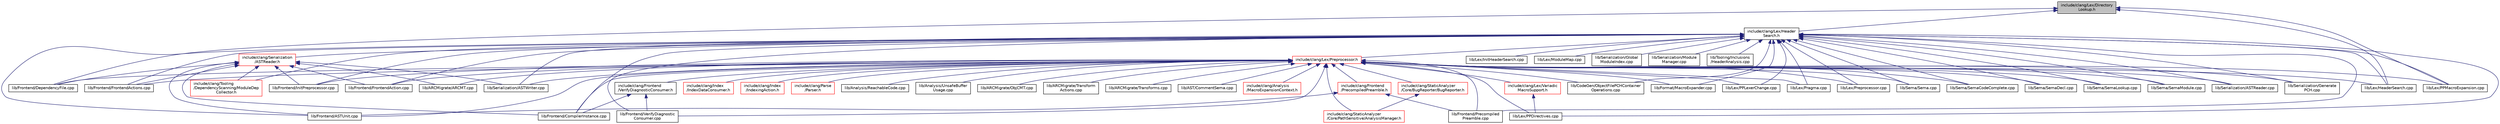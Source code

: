 digraph "include/clang/Lex/DirectoryLookup.h"
{
 // LATEX_PDF_SIZE
  bgcolor="transparent";
  edge [fontname="Helvetica",fontsize="10",labelfontname="Helvetica",labelfontsize="10"];
  node [fontname="Helvetica",fontsize="10",shape=record];
  Node1 [label="include/clang/Lex/Directory\lLookup.h",height=0.2,width=0.4,color="black", fillcolor="grey75", style="filled", fontcolor="black",tooltip=" "];
  Node1 -> Node2 [dir="back",color="midnightblue",fontsize="10",style="solid",fontname="Helvetica"];
  Node2 [label="include/clang/Lex/Header\lSearch.h",height=0.2,width=0.4,color="black",URL="$HeaderSearch_8h.html",tooltip=" "];
  Node2 -> Node3 [dir="back",color="midnightblue",fontsize="10",style="solid",fontname="Helvetica"];
  Node3 [label="include/clang/Lex/Preprocessor.h",height=0.2,width=0.4,color="red",URL="$Preprocessor_8h.html",tooltip=" "];
  Node3 -> Node4 [dir="back",color="midnightblue",fontsize="10",style="solid",fontname="Helvetica"];
  Node4 [label="include/clang/Analysis\l/MacroExpansionContext.h",height=0.2,width=0.4,color="red",URL="$MacroExpansionContext_8h.html",tooltip=" "];
  Node3 -> Node14 [dir="back",color="midnightblue",fontsize="10",style="solid",fontname="Helvetica"];
  Node14 [label="include/clang/Frontend\l/PrecompiledPreamble.h",height=0.2,width=0.4,color="red",URL="$PrecompiledPreamble_8h.html",tooltip=" "];
  Node14 -> Node28 [dir="back",color="midnightblue",fontsize="10",style="solid",fontname="Helvetica"];
  Node28 [label="lib/Frontend/ASTUnit.cpp",height=0.2,width=0.4,color="black",URL="$ASTUnit_8cpp.html",tooltip=" "];
  Node14 -> Node32 [dir="back",color="midnightblue",fontsize="10",style="solid",fontname="Helvetica"];
  Node32 [label="lib/Frontend/Precompiled\lPreamble.cpp",height=0.2,width=0.4,color="black",URL="$PrecompiledPreamble_8cpp.html",tooltip=" "];
  Node3 -> Node72 [dir="back",color="midnightblue",fontsize="10",style="solid",fontname="Helvetica"];
  Node72 [label="include/clang/Frontend\l/VerifyDiagnosticConsumer.h",height=0.2,width=0.4,color="black",URL="$VerifyDiagnosticConsumer_8h.html",tooltip=" "];
  Node72 -> Node29 [dir="back",color="midnightblue",fontsize="10",style="solid",fontname="Helvetica"];
  Node29 [label="lib/Frontend/CompilerInstance.cpp",height=0.2,width=0.4,color="black",URL="$CompilerInstance_8cpp.html",tooltip=" "];
  Node72 -> Node73 [dir="back",color="midnightblue",fontsize="10",style="solid",fontname="Helvetica"];
  Node73 [label="lib/Frontend/VerifyDiagnostic\lConsumer.cpp",height=0.2,width=0.4,color="black",URL="$VerifyDiagnosticConsumer_8cpp.html",tooltip=" "];
  Node3 -> Node74 [dir="back",color="midnightblue",fontsize="10",style="solid",fontname="Helvetica"];
  Node74 [label="include/clang/Index\l/IndexDataConsumer.h",height=0.2,width=0.4,color="red",URL="$IndexDataConsumer_8h.html",tooltip=" "];
  Node3 -> Node77 [dir="back",color="midnightblue",fontsize="10",style="solid",fontname="Helvetica"];
  Node77 [label="include/clang/Index\l/IndexingAction.h",height=0.2,width=0.4,color="red",URL="$IndexingAction_8h.html",tooltip=" "];
  Node3 -> Node81 [dir="back",color="midnightblue",fontsize="10",style="solid",fontname="Helvetica"];
  Node81 [label="include/clang/Lex/Variadic\lMacroSupport.h",height=0.2,width=0.4,color="red",URL="$VariadicMacroSupport_8h.html",tooltip=" "];
  Node81 -> Node82 [dir="back",color="midnightblue",fontsize="10",style="solid",fontname="Helvetica"];
  Node82 [label="lib/Lex/PPDirectives.cpp",height=0.2,width=0.4,color="black",URL="$PPDirectives_8cpp.html",tooltip=" "];
  Node3 -> Node84 [dir="back",color="midnightblue",fontsize="10",style="solid",fontname="Helvetica"];
  Node84 [label="include/clang/Parse\l/Parser.h",height=0.2,width=0.4,color="red",URL="$Parse_2Parser_8h.html",tooltip=" "];
  Node3 -> Node102 [dir="back",color="midnightblue",fontsize="10",style="solid",fontname="Helvetica"];
  Node102 [label="include/clang/StaticAnalyzer\l/Core/BugReporter/BugReporter.h",height=0.2,width=0.4,color="red",URL="$BugReporter_8h.html",tooltip=" "];
  Node102 -> Node103 [dir="back",color="midnightblue",fontsize="10",style="solid",fontname="Helvetica"];
  Node103 [label="include/clang/StaticAnalyzer\l/Core/PathSensitive/AnalysisManager.h",height=0.2,width=0.4,color="red",URL="$AnalysisManager_8h.html",tooltip=" "];
  Node3 -> Node103 [dir="back",color="midnightblue",fontsize="10",style="solid",fontname="Helvetica"];
  Node3 -> Node270 [dir="back",color="midnightblue",fontsize="10",style="solid",fontname="Helvetica"];
  Node270 [label="lib/Analysis/ReachableCode.cpp",height=0.2,width=0.4,color="black",URL="$ReachableCode_8cpp.html",tooltip=" "];
  Node3 -> Node271 [dir="back",color="midnightblue",fontsize="10",style="solid",fontname="Helvetica"];
  Node271 [label="lib/Analysis/UnsafeBuffer\lUsage.cpp",height=0.2,width=0.4,color="black",URL="$UnsafeBufferUsage_8cpp.html",tooltip=" "];
  Node3 -> Node69 [dir="back",color="midnightblue",fontsize="10",style="solid",fontname="Helvetica"];
  Node69 [label="lib/ARCMigrate/ARCMT.cpp",height=0.2,width=0.4,color="black",URL="$ARCMT_8cpp.html",tooltip=" "];
  Node3 -> Node19 [dir="back",color="midnightblue",fontsize="10",style="solid",fontname="Helvetica"];
  Node19 [label="lib/ARCMigrate/ObjCMT.cpp",height=0.2,width=0.4,color="black",URL="$ObjCMT_8cpp.html",tooltip=" "];
  Node3 -> Node272 [dir="back",color="midnightblue",fontsize="10",style="solid",fontname="Helvetica"];
  Node272 [label="lib/ARCMigrate/Transform\lActions.cpp",height=0.2,width=0.4,color="black",URL="$TransformActions_8cpp.html",tooltip=" "];
  Node3 -> Node273 [dir="back",color="midnightblue",fontsize="10",style="solid",fontname="Helvetica"];
  Node273 [label="lib/ARCMigrate/Transforms.cpp",height=0.2,width=0.4,color="black",URL="$Transforms_8cpp.html",tooltip=" "];
  Node3 -> Node274 [dir="back",color="midnightblue",fontsize="10",style="solid",fontname="Helvetica"];
  Node274 [label="lib/AST/CommentSema.cpp",height=0.2,width=0.4,color="black",URL="$CommentSema_8cpp.html",tooltip=" "];
  Node3 -> Node281 [dir="back",color="midnightblue",fontsize="10",style="solid",fontname="Helvetica"];
  Node281 [label="lib/CodeGen/ObjectFilePCHContainer\lOperations.cpp",height=0.2,width=0.4,color="black",URL="$ObjectFilePCHContainerOperations_8cpp.html",tooltip=" "];
  Node3 -> Node282 [dir="back",color="midnightblue",fontsize="10",style="solid",fontname="Helvetica"];
  Node282 [label="lib/Format/MacroExpander.cpp",height=0.2,width=0.4,color="black",URL="$MacroExpander_8cpp.html",tooltip=" "];
  Node3 -> Node28 [dir="back",color="midnightblue",fontsize="10",style="solid",fontname="Helvetica"];
  Node3 -> Node29 [dir="back",color="midnightblue",fontsize="10",style="solid",fontname="Helvetica"];
  Node3 -> Node283 [dir="back",color="midnightblue",fontsize="10",style="solid",fontname="Helvetica"];
  Node283 [label="lib/Frontend/DependencyFile.cpp",height=0.2,width=0.4,color="black",URL="$DependencyFile_8cpp.html",tooltip=" "];
  Node3 -> Node38 [dir="back",color="midnightblue",fontsize="10",style="solid",fontname="Helvetica"];
  Node38 [label="lib/Frontend/FrontendAction.cpp",height=0.2,width=0.4,color="black",URL="$FrontendAction_8cpp.html",tooltip=" "];
  Node3 -> Node30 [dir="back",color="midnightblue",fontsize="10",style="solid",fontname="Helvetica"];
  Node30 [label="lib/Frontend/FrontendActions.cpp",height=0.2,width=0.4,color="black",URL="$Frontend_2FrontendActions_8cpp.html",tooltip=" "];
  Node3 -> Node286 [dir="back",color="midnightblue",fontsize="10",style="solid",fontname="Helvetica"];
  Node286 [label="lib/Frontend/InitPreprocessor.cpp",height=0.2,width=0.4,color="black",URL="$InitPreprocessor_8cpp.html",tooltip=" "];
  Node3 -> Node32 [dir="back",color="midnightblue",fontsize="10",style="solid",fontname="Helvetica"];
  Node3 -> Node73 [dir="back",color="midnightblue",fontsize="10",style="solid",fontname="Helvetica"];
  Node3 -> Node293 [dir="back",color="midnightblue",fontsize="10",style="solid",fontname="Helvetica"];
  Node293 [label="lib/Lex/HeaderSearch.cpp",height=0.2,width=0.4,color="black",URL="$HeaderSearch_8cpp.html",tooltip=" "];
  Node3 -> Node82 [dir="back",color="midnightblue",fontsize="10",style="solid",fontname="Helvetica"];
  Node3 -> Node300 [dir="back",color="midnightblue",fontsize="10",style="solid",fontname="Helvetica"];
  Node300 [label="lib/Lex/PPLexerChange.cpp",height=0.2,width=0.4,color="black",URL="$PPLexerChange_8cpp.html",tooltip=" "];
  Node3 -> Node301 [dir="back",color="midnightblue",fontsize="10",style="solid",fontname="Helvetica"];
  Node301 [label="lib/Lex/PPMacroExpansion.cpp",height=0.2,width=0.4,color="black",URL="$PPMacroExpansion_8cpp.html",tooltip=" "];
  Node3 -> Node302 [dir="back",color="midnightblue",fontsize="10",style="solid",fontname="Helvetica"];
  Node302 [label="lib/Lex/Pragma.cpp",height=0.2,width=0.4,color="black",URL="$Pragma_8cpp.html",tooltip=" "];
  Node3 -> Node303 [dir="back",color="midnightblue",fontsize="10",style="solid",fontname="Helvetica"];
  Node303 [label="lib/Lex/Preprocessor.cpp",height=0.2,width=0.4,color="black",URL="$Preprocessor_8cpp.html",tooltip=" "];
  Node3 -> Node321 [dir="back",color="midnightblue",fontsize="10",style="solid",fontname="Helvetica"];
  Node321 [label="lib/Sema/Sema.cpp",height=0.2,width=0.4,color="black",URL="$Sema_8cpp.html",tooltip=" "];
  Node3 -> Node325 [dir="back",color="midnightblue",fontsize="10",style="solid",fontname="Helvetica"];
  Node325 [label="lib/Sema/SemaCodeComplete.cpp",height=0.2,width=0.4,color="black",URL="$SemaCodeComplete_8cpp.html",tooltip=" "];
  Node3 -> Node327 [dir="back",color="midnightblue",fontsize="10",style="solid",fontname="Helvetica"];
  Node327 [label="lib/Sema/SemaDecl.cpp",height=0.2,width=0.4,color="black",URL="$SemaDecl_8cpp.html",tooltip=" "];
  Node3 -> Node333 [dir="back",color="midnightblue",fontsize="10",style="solid",fontname="Helvetica"];
  Node333 [label="lib/Sema/SemaLookup.cpp",height=0.2,width=0.4,color="black",URL="$SemaLookup_8cpp.html",tooltip=" "];
  Node3 -> Node334 [dir="back",color="midnightblue",fontsize="10",style="solid",fontname="Helvetica"];
  Node334 [label="lib/Sema/SemaModule.cpp",height=0.2,width=0.4,color="black",URL="$SemaModule_8cpp.html",tooltip=" "];
  Node3 -> Node341 [dir="back",color="midnightblue",fontsize="10",style="solid",fontname="Helvetica"];
  Node341 [label="lib/Serialization/ASTReader.cpp",height=0.2,width=0.4,color="black",URL="$ASTReader_8cpp.html",tooltip=" "];
  Node3 -> Node342 [dir="back",color="midnightblue",fontsize="10",style="solid",fontname="Helvetica"];
  Node342 [label="lib/Serialization/ASTWriter.cpp",height=0.2,width=0.4,color="black",URL="$ASTWriter_8cpp.html",tooltip=" "];
  Node3 -> Node343 [dir="back",color="midnightblue",fontsize="10",style="solid",fontname="Helvetica"];
  Node343 [label="lib/Serialization/Generate\lPCH.cpp",height=0.2,width=0.4,color="black",URL="$GeneratePCH_8cpp.html",tooltip=" "];
  Node2 -> Node347 [dir="back",color="midnightblue",fontsize="10",style="solid",fontname="Helvetica"];
  Node347 [label="include/clang/Serialization\l/ASTReader.h",height=0.2,width=0.4,color="red",URL="$ASTReader_8h.html",tooltip=" "];
  Node347 -> Node351 [dir="back",color="midnightblue",fontsize="10",style="solid",fontname="Helvetica"];
  Node351 [label="include/clang/Tooling\l/DependencyScanning/ModuleDep\lCollector.h",height=0.2,width=0.4,color="red",URL="$ModuleDepCollector_8h.html",tooltip=" "];
  Node347 -> Node69 [dir="back",color="midnightblue",fontsize="10",style="solid",fontname="Helvetica"];
  Node347 -> Node28 [dir="back",color="midnightblue",fontsize="10",style="solid",fontname="Helvetica"];
  Node347 -> Node29 [dir="back",color="midnightblue",fontsize="10",style="solid",fontname="Helvetica"];
  Node347 -> Node283 [dir="back",color="midnightblue",fontsize="10",style="solid",fontname="Helvetica"];
  Node347 -> Node38 [dir="back",color="midnightblue",fontsize="10",style="solid",fontname="Helvetica"];
  Node347 -> Node30 [dir="back",color="midnightblue",fontsize="10",style="solid",fontname="Helvetica"];
  Node347 -> Node286 [dir="back",color="midnightblue",fontsize="10",style="solid",fontname="Helvetica"];
  Node347 -> Node342 [dir="back",color="midnightblue",fontsize="10",style="solid",fontname="Helvetica"];
  Node2 -> Node351 [dir="back",color="midnightblue",fontsize="10",style="solid",fontname="Helvetica"];
  Node2 -> Node281 [dir="back",color="midnightblue",fontsize="10",style="solid",fontname="Helvetica"];
  Node2 -> Node282 [dir="back",color="midnightblue",fontsize="10",style="solid",fontname="Helvetica"];
  Node2 -> Node28 [dir="back",color="midnightblue",fontsize="10",style="solid",fontname="Helvetica"];
  Node2 -> Node29 [dir="back",color="midnightblue",fontsize="10",style="solid",fontname="Helvetica"];
  Node2 -> Node38 [dir="back",color="midnightblue",fontsize="10",style="solid",fontname="Helvetica"];
  Node2 -> Node30 [dir="back",color="midnightblue",fontsize="10",style="solid",fontname="Helvetica"];
  Node2 -> Node286 [dir="back",color="midnightblue",fontsize="10",style="solid",fontname="Helvetica"];
  Node2 -> Node32 [dir="back",color="midnightblue",fontsize="10",style="solid",fontname="Helvetica"];
  Node2 -> Node73 [dir="back",color="midnightblue",fontsize="10",style="solid",fontname="Helvetica"];
  Node2 -> Node293 [dir="back",color="midnightblue",fontsize="10",style="solid",fontname="Helvetica"];
  Node2 -> Node357 [dir="back",color="midnightblue",fontsize="10",style="solid",fontname="Helvetica"];
  Node357 [label="lib/Lex/InitHeaderSearch.cpp",height=0.2,width=0.4,color="black",URL="$InitHeaderSearch_8cpp.html",tooltip=" "];
  Node2 -> Node358 [dir="back",color="midnightblue",fontsize="10",style="solid",fontname="Helvetica"];
  Node358 [label="lib/Lex/ModuleMap.cpp",height=0.2,width=0.4,color="black",URL="$ModuleMap_8cpp.html",tooltip=" "];
  Node2 -> Node82 [dir="back",color="midnightblue",fontsize="10",style="solid",fontname="Helvetica"];
  Node2 -> Node300 [dir="back",color="midnightblue",fontsize="10",style="solid",fontname="Helvetica"];
  Node2 -> Node301 [dir="back",color="midnightblue",fontsize="10",style="solid",fontname="Helvetica"];
  Node2 -> Node302 [dir="back",color="midnightblue",fontsize="10",style="solid",fontname="Helvetica"];
  Node2 -> Node303 [dir="back",color="midnightblue",fontsize="10",style="solid",fontname="Helvetica"];
  Node2 -> Node321 [dir="back",color="midnightblue",fontsize="10",style="solid",fontname="Helvetica"];
  Node2 -> Node325 [dir="back",color="midnightblue",fontsize="10",style="solid",fontname="Helvetica"];
  Node2 -> Node327 [dir="back",color="midnightblue",fontsize="10",style="solid",fontname="Helvetica"];
  Node2 -> Node333 [dir="back",color="midnightblue",fontsize="10",style="solid",fontname="Helvetica"];
  Node2 -> Node334 [dir="back",color="midnightblue",fontsize="10",style="solid",fontname="Helvetica"];
  Node2 -> Node341 [dir="back",color="midnightblue",fontsize="10",style="solid",fontname="Helvetica"];
  Node2 -> Node342 [dir="back",color="midnightblue",fontsize="10",style="solid",fontname="Helvetica"];
  Node2 -> Node343 [dir="back",color="midnightblue",fontsize="10",style="solid",fontname="Helvetica"];
  Node2 -> Node359 [dir="back",color="midnightblue",fontsize="10",style="solid",fontname="Helvetica"];
  Node359 [label="lib/Serialization/Global\lModuleIndex.cpp",height=0.2,width=0.4,color="black",URL="$GlobalModuleIndex_8cpp.html",tooltip=" "];
  Node2 -> Node360 [dir="back",color="midnightblue",fontsize="10",style="solid",fontname="Helvetica"];
  Node360 [label="lib/Serialization/Module\lManager.cpp",height=0.2,width=0.4,color="black",URL="$ModuleManager_8cpp.html",tooltip=" "];
  Node2 -> Node361 [dir="back",color="midnightblue",fontsize="10",style="solid",fontname="Helvetica"];
  Node361 [label="lib/Tooling/Inclusions\l/HeaderAnalysis.cpp",height=0.2,width=0.4,color="black",URL="$HeaderAnalysis_8cpp.html",tooltip=" "];
  Node1 -> Node283 [dir="back",color="midnightblue",fontsize="10",style="solid",fontname="Helvetica"];
  Node1 -> Node293 [dir="back",color="midnightblue",fontsize="10",style="solid",fontname="Helvetica"];
  Node1 -> Node301 [dir="back",color="midnightblue",fontsize="10",style="solid",fontname="Helvetica"];
}
